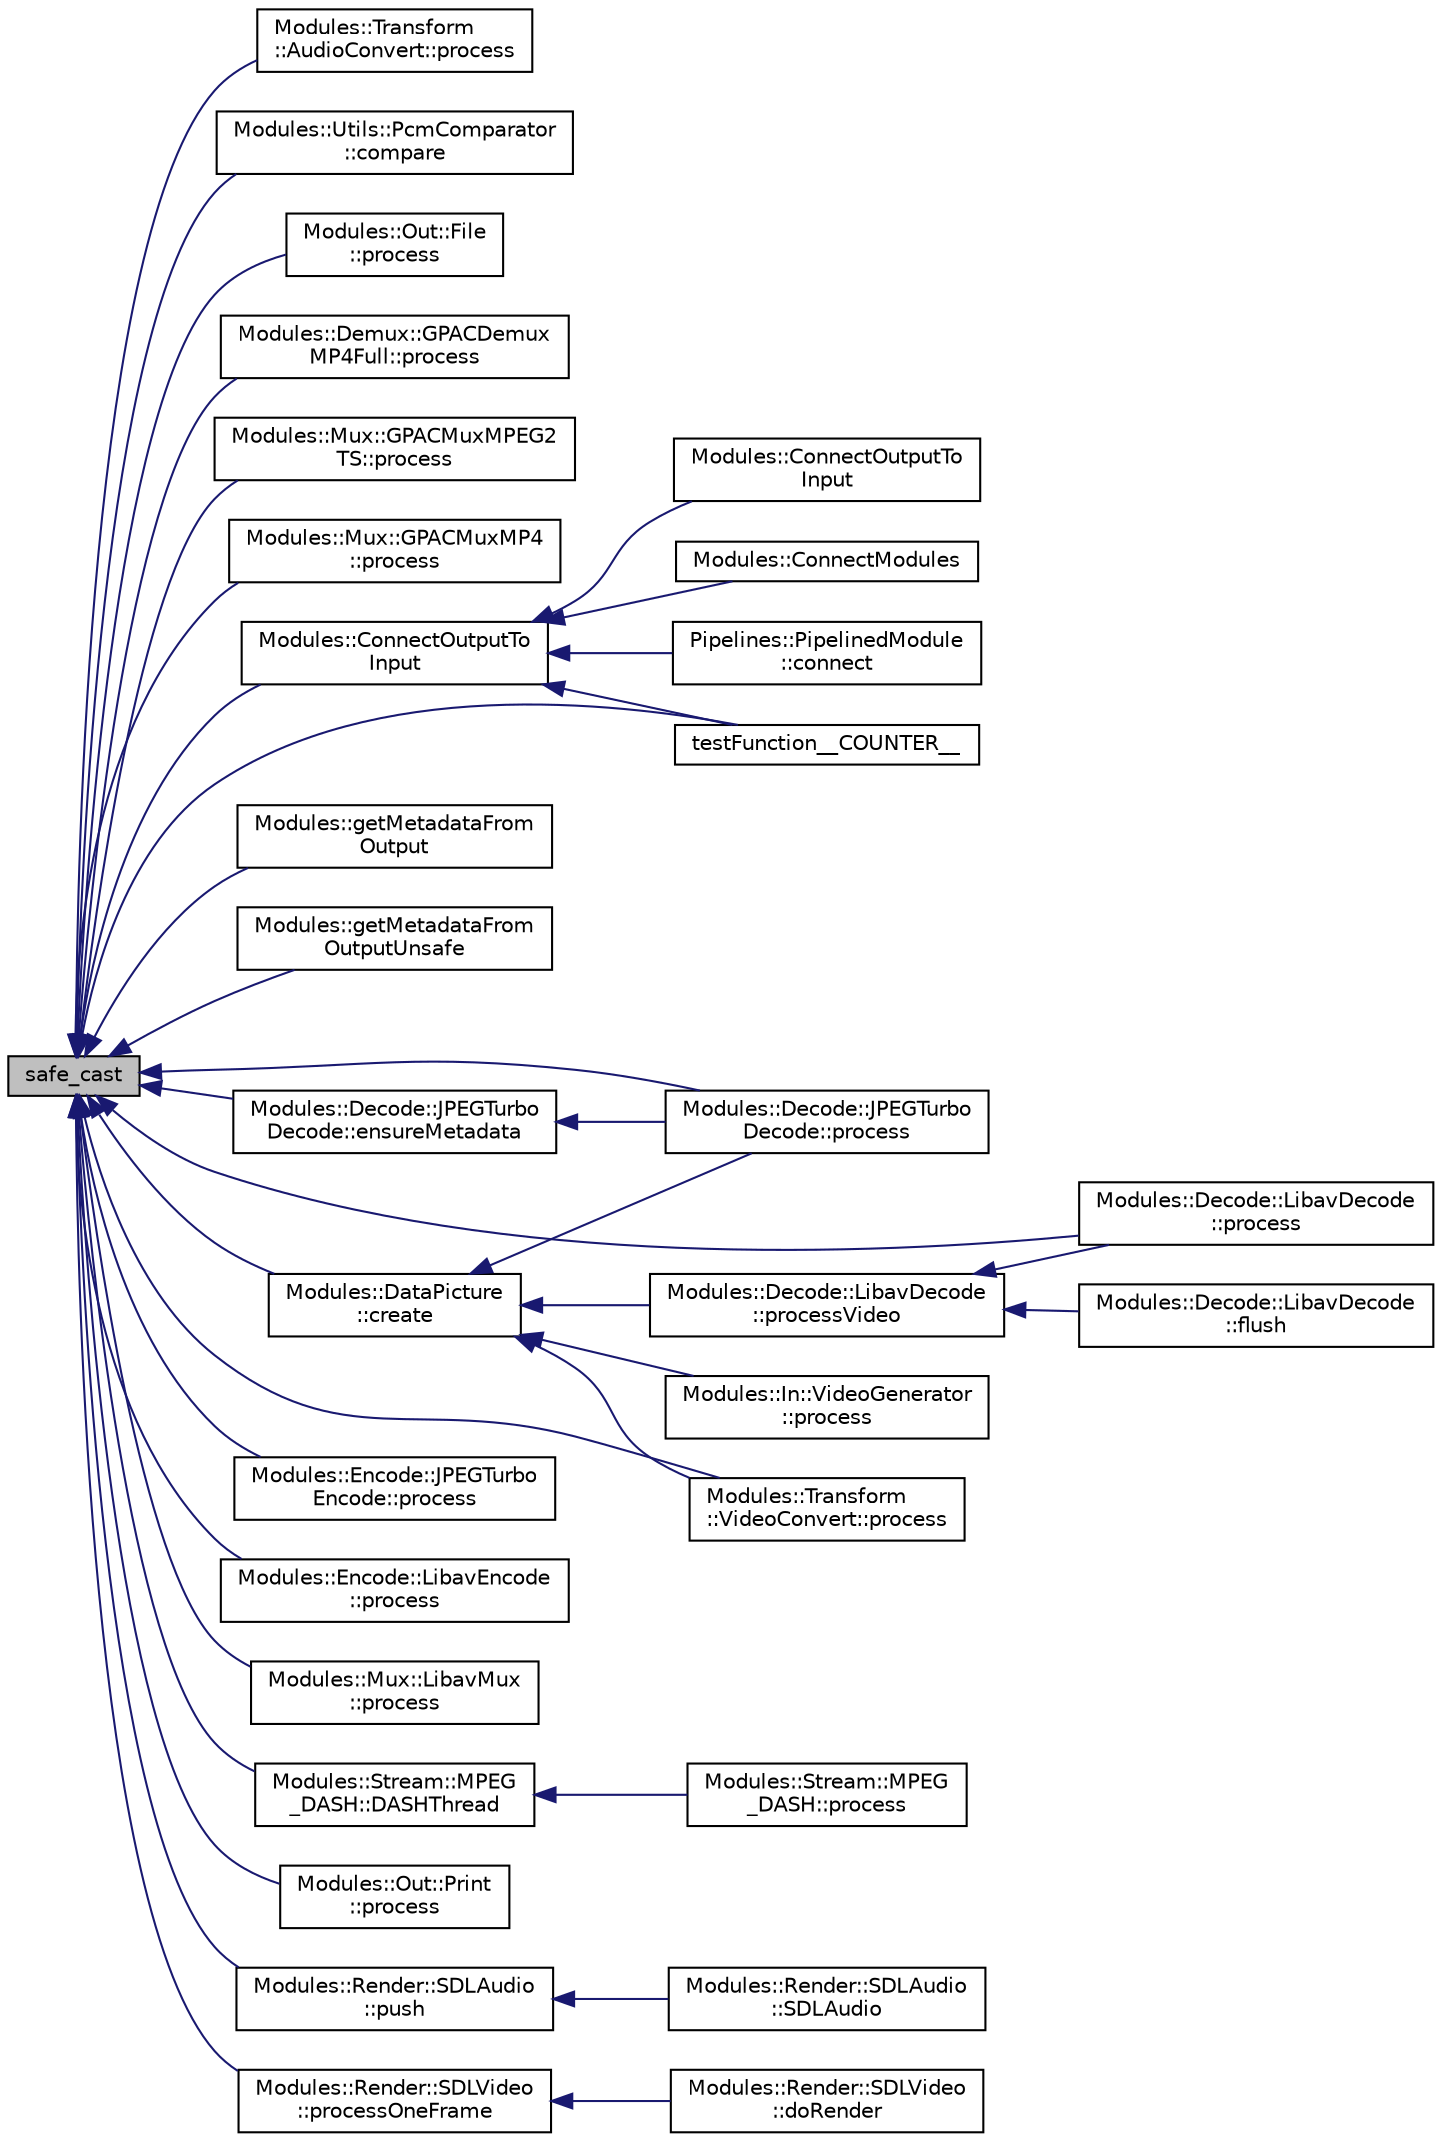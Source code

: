 digraph "safe_cast"
{
 // INTERACTIVE_SVG=YES
  edge [fontname="Helvetica",fontsize="10",labelfontname="Helvetica",labelfontsize="10"];
  node [fontname="Helvetica",fontsize="10",shape=record];
  rankdir="LR";
  Node1 [label="safe_cast",height=0.2,width=0.4,color="black", fillcolor="grey75", style="filled", fontcolor="black"];
  Node1 -> Node2 [dir="back",color="midnightblue",fontsize="10",style="solid",fontname="Helvetica"];
  Node2 [label="Modules::Transform\l::AudioConvert::process",height=0.2,width=0.4,color="black", fillcolor="white", style="filled",URL="$class_modules_1_1_transform_1_1_audio_convert.html#a8193326c3bf3b7cdce8e740f521b1065"];
  Node1 -> Node3 [dir="back",color="midnightblue",fontsize="10",style="solid",fontname="Helvetica"];
  Node3 [label="Modules::Utils::PcmComparator\l::compare",height=0.2,width=0.4,color="black", fillcolor="white", style="filled",URL="$class_modules_1_1_utils_1_1_pcm_comparator.html#a0f93848a9baff1679c12a1d45ccdc0f0"];
  Node1 -> Node4 [dir="back",color="midnightblue",fontsize="10",style="solid",fontname="Helvetica"];
  Node4 [label="Modules::Out::File\l::process",height=0.2,width=0.4,color="black", fillcolor="white", style="filled",URL="$class_modules_1_1_out_1_1_file.html#ad7c65ddee993b9b490a1941ebb34b609"];
  Node1 -> Node5 [dir="back",color="midnightblue",fontsize="10",style="solid",fontname="Helvetica"];
  Node5 [label="Modules::Demux::GPACDemux\lMP4Full::process",height=0.2,width=0.4,color="black", fillcolor="white", style="filled",URL="$class_modules_1_1_demux_1_1_g_p_a_c_demux_m_p4_full.html#a68d3175185eea1a6d7b0b257c0c69cc4"];
  Node1 -> Node6 [dir="back",color="midnightblue",fontsize="10",style="solid",fontname="Helvetica"];
  Node6 [label="Modules::Mux::GPACMuxMPEG2\lTS::process",height=0.2,width=0.4,color="black", fillcolor="white", style="filled",URL="$class_modules_1_1_mux_1_1_g_p_a_c_mux_m_p_e_g2_t_s.html#ae12716e4f74217d195e24ffaf1411f5f"];
  Node1 -> Node7 [dir="back",color="midnightblue",fontsize="10",style="solid",fontname="Helvetica"];
  Node7 [label="Modules::Mux::GPACMuxMP4\l::process",height=0.2,width=0.4,color="black", fillcolor="white", style="filled",URL="$class_modules_1_1_mux_1_1_g_p_a_c_mux_m_p4.html#a431fa6ecb498b8bb22082c5fa86f2bf9"];
  Node1 -> Node8 [dir="back",color="midnightblue",fontsize="10",style="solid",fontname="Helvetica"];
  Node8 [label="Modules::ConnectOutputTo\lInput",height=0.2,width=0.4,color="black", fillcolor="white", style="filled",URL="$namespace_modules.html#a38f082291cf893c9d56cf7402544632c"];
  Node8 -> Node9 [dir="back",color="midnightblue",fontsize="10",style="solid",fontname="Helvetica"];
  Node9 [label="Modules::ConnectOutputTo\lInput",height=0.2,width=0.4,color="black", fillcolor="white", style="filled",URL="$namespace_modules.html#a69246d3c6863eccd20fcfc71e2201f85"];
  Node8 -> Node10 [dir="back",color="midnightblue",fontsize="10",style="solid",fontname="Helvetica"];
  Node10 [label="Modules::ConnectModules",height=0.2,width=0.4,color="black", fillcolor="white", style="filled",URL="$namespace_modules.html#a60aaeaa57dcc5a64c864ac13e24d7930"];
  Node8 -> Node11 [dir="back",color="midnightblue",fontsize="10",style="solid",fontname="Helvetica"];
  Node11 [label="testFunction__COUNTER__",height=0.2,width=0.4,color="black", fillcolor="white", style="filled",URL="$modules__decode_8cpp.html#a4b7ee850baca841d3cd8c167ed11f117"];
  Node8 -> Node12 [dir="back",color="midnightblue",fontsize="10",style="solid",fontname="Helvetica"];
  Node12 [label="Pipelines::PipelinedModule\l::connect",height=0.2,width=0.4,color="black", fillcolor="white", style="filled",URL="$class_pipelines_1_1_pipelined_module.html#a35adc574ffb660eae3ec0bf8991f72cf"];
  Node1 -> Node13 [dir="back",color="midnightblue",fontsize="10",style="solid",fontname="Helvetica"];
  Node13 [label="Modules::getMetadataFrom\lOutput",height=0.2,width=0.4,color="black", fillcolor="white", style="filled",URL="$namespace_modules.html#ac6fd6709f59f91ba666b1b3ecd7bd2f8"];
  Node1 -> Node14 [dir="back",color="midnightblue",fontsize="10",style="solid",fontname="Helvetica"];
  Node14 [label="Modules::getMetadataFrom\lOutputUnsafe",height=0.2,width=0.4,color="black", fillcolor="white", style="filled",URL="$namespace_modules.html#a9dfc2b6afe519e88d04fe63bc441ac08"];
  Node1 -> Node15 [dir="back",color="midnightblue",fontsize="10",style="solid",fontname="Helvetica"];
  Node15 [label="Modules::Decode::JPEGTurbo\lDecode::ensureMetadata",height=0.2,width=0.4,color="black", fillcolor="white", style="filled",URL="$class_modules_1_1_decode_1_1_j_p_e_g_turbo_decode.html#a51ef2f74d1dda817f27947591f2a200d"];
  Node15 -> Node16 [dir="back",color="midnightblue",fontsize="10",style="solid",fontname="Helvetica"];
  Node16 [label="Modules::Decode::JPEGTurbo\lDecode::process",height=0.2,width=0.4,color="black", fillcolor="white", style="filled",URL="$class_modules_1_1_decode_1_1_j_p_e_g_turbo_decode.html#aa654822d385894ac01e237508a983aa5"];
  Node1 -> Node16 [dir="back",color="midnightblue",fontsize="10",style="solid",fontname="Helvetica"];
  Node1 -> Node17 [dir="back",color="midnightblue",fontsize="10",style="solid",fontname="Helvetica"];
  Node17 [label="Modules::Encode::JPEGTurbo\lEncode::process",height=0.2,width=0.4,color="black", fillcolor="white", style="filled",URL="$class_modules_1_1_encode_1_1_j_p_e_g_turbo_encode.html#afbdad5dac7671e800ec22c49d8a6c140"];
  Node1 -> Node18 [dir="back",color="midnightblue",fontsize="10",style="solid",fontname="Helvetica"];
  Node18 [label="Modules::Decode::LibavDecode\l::process",height=0.2,width=0.4,color="black", fillcolor="white", style="filled",URL="$class_modules_1_1_decode_1_1_libav_decode.html#a7c2912fff6369c3edb4314a325bfd90a"];
  Node1 -> Node19 [dir="back",color="midnightblue",fontsize="10",style="solid",fontname="Helvetica"];
  Node19 [label="Modules::Encode::LibavEncode\l::process",height=0.2,width=0.4,color="black", fillcolor="white", style="filled",URL="$class_modules_1_1_encode_1_1_libav_encode.html#ab841a579d99a52c73c05f4370b0d5765"];
  Node1 -> Node20 [dir="back",color="midnightblue",fontsize="10",style="solid",fontname="Helvetica"];
  Node20 [label="Modules::Mux::LibavMux\l::process",height=0.2,width=0.4,color="black", fillcolor="white", style="filled",URL="$class_modules_1_1_mux_1_1_libav_mux.html#aebd0e5b16c298b88db783d48b5436136"];
  Node1 -> Node11 [dir="back",color="midnightblue",fontsize="10",style="solid",fontname="Helvetica"];
  Node1 -> Node21 [dir="back",color="midnightblue",fontsize="10",style="solid",fontname="Helvetica"];
  Node21 [label="Modules::Stream::MPEG\l_DASH::DASHThread",height=0.2,width=0.4,color="black", fillcolor="white", style="filled",URL="$class_modules_1_1_stream_1_1_m_p_e_g___d_a_s_h.html#a72a2e324211500615b5a5a11154fffdd"];
  Node21 -> Node22 [dir="back",color="midnightblue",fontsize="10",style="solid",fontname="Helvetica"];
  Node22 [label="Modules::Stream::MPEG\l_DASH::process",height=0.2,width=0.4,color="black", fillcolor="white", style="filled",URL="$class_modules_1_1_stream_1_1_m_p_e_g___d_a_s_h.html#a5f3c999311b3111ac9fc711294553f70"];
  Node1 -> Node23 [dir="back",color="midnightblue",fontsize="10",style="solid",fontname="Helvetica"];
  Node23 [label="Modules::DataPicture\l::create",height=0.2,width=0.4,color="black", fillcolor="white", style="filled",URL="$class_modules_1_1_data_picture.html#a3e285ad996670565e6c40ec5cf814f99"];
  Node23 -> Node16 [dir="back",color="midnightblue",fontsize="10",style="solid",fontname="Helvetica"];
  Node23 -> Node24 [dir="back",color="midnightblue",fontsize="10",style="solid",fontname="Helvetica"];
  Node24 [label="Modules::Decode::LibavDecode\l::processVideo",height=0.2,width=0.4,color="black", fillcolor="white", style="filled",URL="$class_modules_1_1_decode_1_1_libav_decode.html#ab75091c985a1ee27944a23fb4a8b56df"];
  Node24 -> Node18 [dir="back",color="midnightblue",fontsize="10",style="solid",fontname="Helvetica"];
  Node24 -> Node25 [dir="back",color="midnightblue",fontsize="10",style="solid",fontname="Helvetica"];
  Node25 [label="Modules::Decode::LibavDecode\l::flush",height=0.2,width=0.4,color="black", fillcolor="white", style="filled",URL="$class_modules_1_1_decode_1_1_libav_decode.html#a9f45f96143bf5d985a0c6b0433a54ba2"];
  Node23 -> Node26 [dir="back",color="midnightblue",fontsize="10",style="solid",fontname="Helvetica"];
  Node26 [label="Modules::Transform\l::VideoConvert::process",height=0.2,width=0.4,color="black", fillcolor="white", style="filled",URL="$class_modules_1_1_transform_1_1_video_convert.html#ad747203b87678ebcf9a94e2654b51d24"];
  Node23 -> Node27 [dir="back",color="midnightblue",fontsize="10",style="solid",fontname="Helvetica"];
  Node27 [label="Modules::In::VideoGenerator\l::process",height=0.2,width=0.4,color="black", fillcolor="white", style="filled",URL="$class_modules_1_1_in_1_1_video_generator.html#aa053cb3eb1c0cb213a869dc6be262752"];
  Node1 -> Node28 [dir="back",color="midnightblue",fontsize="10",style="solid",fontname="Helvetica"];
  Node28 [label="Modules::Out::Print\l::process",height=0.2,width=0.4,color="black", fillcolor="white", style="filled",URL="$class_modules_1_1_out_1_1_print.html#ab5f7c9caa3ddb59572a5a62e5a9571f2"];
  Node1 -> Node29 [dir="back",color="midnightblue",fontsize="10",style="solid",fontname="Helvetica"];
  Node29 [label="Modules::Render::SDLAudio\l::push",height=0.2,width=0.4,color="black", fillcolor="white", style="filled",URL="$class_modules_1_1_render_1_1_s_d_l_audio.html#a2067f6c0706ad6fc0272fbe96a32edd9"];
  Node29 -> Node30 [dir="back",color="midnightblue",fontsize="10",style="solid",fontname="Helvetica"];
  Node30 [label="Modules::Render::SDLAudio\l::SDLAudio",height=0.2,width=0.4,color="black", fillcolor="white", style="filled",URL="$class_modules_1_1_render_1_1_s_d_l_audio.html#ad899ba30efaf0021c42140adc843a870"];
  Node1 -> Node31 [dir="back",color="midnightblue",fontsize="10",style="solid",fontname="Helvetica"];
  Node31 [label="Modules::Render::SDLVideo\l::processOneFrame",height=0.2,width=0.4,color="black", fillcolor="white", style="filled",URL="$class_modules_1_1_render_1_1_s_d_l_video.html#a82ea5ca6a5d0a22ae5c3ad0c881df8ba"];
  Node31 -> Node32 [dir="back",color="midnightblue",fontsize="10",style="solid",fontname="Helvetica"];
  Node32 [label="Modules::Render::SDLVideo\l::doRender",height=0.2,width=0.4,color="black", fillcolor="white", style="filled",URL="$class_modules_1_1_render_1_1_s_d_l_video.html#ac678428208d348c3d4618c1fd4adf461"];
  Node1 -> Node26 [dir="back",color="midnightblue",fontsize="10",style="solid",fontname="Helvetica"];
}
